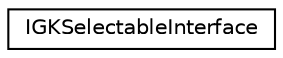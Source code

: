 digraph "Graphical Class Hierarchy"
{
 // LATEX_PDF_SIZE
  edge [fontname="Helvetica",fontsize="10",labelfontname="Helvetica",labelfontsize="10"];
  node [fontname="Helvetica",fontsize="10",shape=record];
  rankdir="LR";
  Node0 [label="IGKSelectableInterface",height=0.2,width=0.4,color="black", fillcolor="white", style="filled",URL="$classIGKSelectableInterface.html",tooltip=" "];
}
